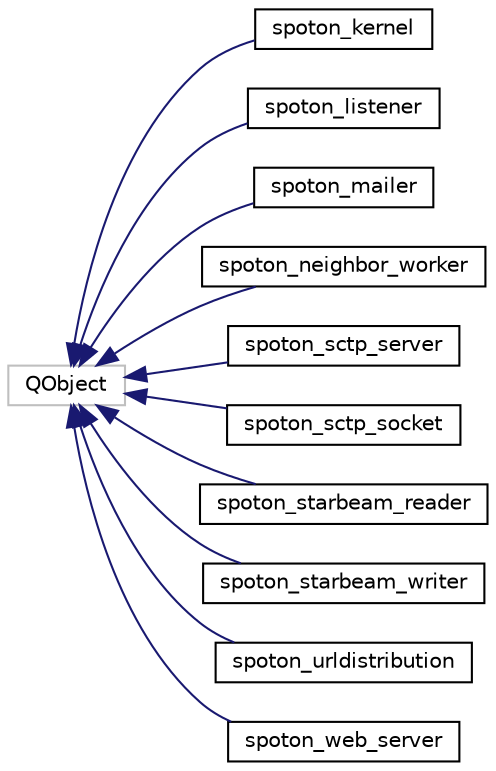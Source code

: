 digraph "Graphical Class Hierarchy"
{
 // LATEX_PDF_SIZE
  edge [fontname="Helvetica",fontsize="10",labelfontname="Helvetica",labelfontsize="10"];
  node [fontname="Helvetica",fontsize="10",shape=record];
  rankdir="LR";
  Node42 [label="QObject",height=0.2,width=0.4,color="grey75", fillcolor="white", style="filled",tooltip=" "];
  Node42 -> Node0 [dir="back",color="midnightblue",fontsize="10",style="solid",fontname="Helvetica"];
  Node0 [label="spoton_kernel",height=0.2,width=0.4,color="black", fillcolor="white", style="filled",URL="$classspoton__kernel.html",tooltip=" "];
  Node42 -> Node44 [dir="back",color="midnightblue",fontsize="10",style="solid",fontname="Helvetica"];
  Node44 [label="spoton_listener",height=0.2,width=0.4,color="black", fillcolor="white", style="filled",URL="$classspoton__listener.html",tooltip=" "];
  Node42 -> Node45 [dir="back",color="midnightblue",fontsize="10",style="solid",fontname="Helvetica"];
  Node45 [label="spoton_mailer",height=0.2,width=0.4,color="black", fillcolor="white", style="filled",URL="$classspoton__mailer.html",tooltip=" "];
  Node42 -> Node46 [dir="back",color="midnightblue",fontsize="10",style="solid",fontname="Helvetica"];
  Node46 [label="spoton_neighbor_worker",height=0.2,width=0.4,color="black", fillcolor="white", style="filled",URL="$classspoton__neighbor__worker.html",tooltip=" "];
  Node42 -> Node47 [dir="back",color="midnightblue",fontsize="10",style="solid",fontname="Helvetica"];
  Node47 [label="spoton_sctp_server",height=0.2,width=0.4,color="black", fillcolor="white", style="filled",URL="$classspoton__sctp__server.html",tooltip=" "];
  Node42 -> Node48 [dir="back",color="midnightblue",fontsize="10",style="solid",fontname="Helvetica"];
  Node48 [label="spoton_sctp_socket",height=0.2,width=0.4,color="black", fillcolor="white", style="filled",URL="$classspoton__sctp__socket.html",tooltip=" "];
  Node42 -> Node49 [dir="back",color="midnightblue",fontsize="10",style="solid",fontname="Helvetica"];
  Node49 [label="spoton_starbeam_reader",height=0.2,width=0.4,color="black", fillcolor="white", style="filled",URL="$classspoton__starbeam__reader.html",tooltip=" "];
  Node42 -> Node50 [dir="back",color="midnightblue",fontsize="10",style="solid",fontname="Helvetica"];
  Node50 [label="spoton_starbeam_writer",height=0.2,width=0.4,color="black", fillcolor="white", style="filled",URL="$classspoton__starbeam__writer.html",tooltip=" "];
  Node42 -> Node51 [dir="back",color="midnightblue",fontsize="10",style="solid",fontname="Helvetica"];
  Node51 [label="spoton_urldistribution",height=0.2,width=0.4,color="black", fillcolor="white", style="filled",URL="$classspoton__urldistribution.html",tooltip=" "];
  Node42 -> Node52 [dir="back",color="midnightblue",fontsize="10",style="solid",fontname="Helvetica"];
  Node52 [label="spoton_web_server",height=0.2,width=0.4,color="black", fillcolor="white", style="filled",URL="$classspoton__web__server.html",tooltip=" "];
}
